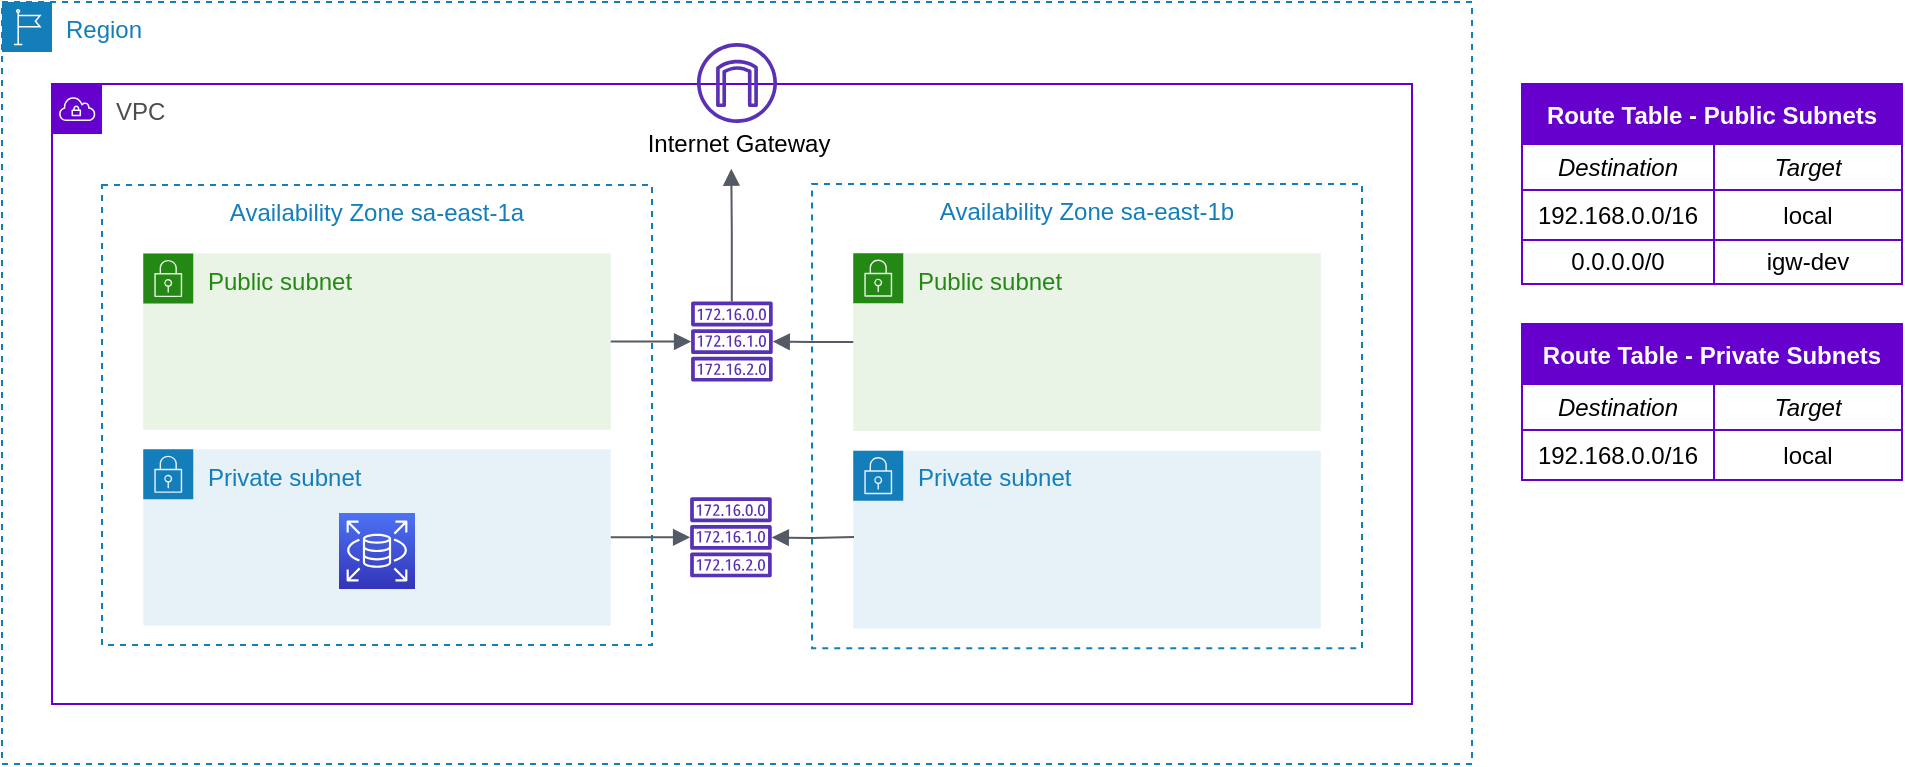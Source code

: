 <mxfile version="14.9.6" type="device"><diagram id="P8DJpKNcD8MEJkFaWDBZ" name="aws-v1"><mxGraphModel dx="2370" dy="1270" grid="1" gridSize="10" guides="1" tooltips="1" connect="1" arrows="1" fold="1" page="1" pageScale="1" pageWidth="827" pageHeight="1169" math="0" shadow="0"><root><mxCell id="0"/><mxCell id="1" parent="0"/><mxCell id="OksdAoLBLOQGTql9hAvL-27" value="Region" style="points=[[0,0],[0.25,0],[0.5,0],[0.75,0],[1,0],[1,0.25],[1,0.5],[1,0.75],[1,1],[0.75,1],[0.5,1],[0.25,1],[0,1],[0,0.75],[0,0.5],[0,0.25]];outlineConnect=0;gradientColor=none;html=1;whiteSpace=wrap;fontSize=12;fontStyle=0;shape=mxgraph.aws4.group;grIcon=mxgraph.aws4.group_region;strokeColor=#147EBA;fillColor=none;verticalAlign=top;align=left;spacingLeft=30;fontColor=#147EBA;dashed=1;" parent="1" vertex="1"><mxGeometry x="40" y="99" width="735" height="381" as="geometry"/></mxCell><mxCell id="OksdAoLBLOQGTql9hAvL-5" value="VPC" style="points=[[0,0],[0.25,0],[0.5,0],[0.75,0],[1,0],[1,0.25],[1,0.5],[1,0.75],[1,1],[0.75,1],[0.5,1],[0.25,1],[0,1],[0,0.75],[0,0.5],[0,0.25]];outlineConnect=0;gradientColor=none;html=1;whiteSpace=wrap;fontSize=12;fontStyle=0;shape=mxgraph.aws4.group;grIcon=mxgraph.aws4.group_vpc;fillColor=none;verticalAlign=top;align=left;spacingLeft=30;dashed=0;strokeColor=#6600CC;fontColor=#4D4D4D;" parent="1" vertex="1"><mxGeometry x="65" y="140" width="680" height="310" as="geometry"/></mxCell><mxCell id="OksdAoLBLOQGTql9hAvL-28" value="" style="group" parent="1" vertex="1" connectable="0"><mxGeometry x="455" y="179.5" width="275" height="240.5" as="geometry"/></mxCell><mxCell id="OksdAoLBLOQGTql9hAvL-21" value="Availability Zone sa-east-1b" style="fillColor=none;strokeColor=#147EBA;dashed=1;verticalAlign=top;fontStyle=0;fontColor=#147EBA;" parent="OksdAoLBLOQGTql9hAvL-28" vertex="1"><mxGeometry x="-10" y="10.5" width="275" height="232.118" as="geometry"/></mxCell><mxCell id="OksdAoLBLOQGTql9hAvL-22" value="Private subnet" style="points=[[0,0],[0.25,0],[0.5,0],[0.75,0],[1,0],[1,0.25],[1,0.5],[1,0.75],[1,1],[0.75,1],[0.5,1],[0.25,1],[0,1],[0,0.75],[0,0.5],[0,0.25]];outlineConnect=0;gradientColor=none;html=1;whiteSpace=wrap;fontSize=12;fontStyle=0;shape=mxgraph.aws4.group;grIcon=mxgraph.aws4.group_security_group;grStroke=0;strokeColor=#147EBA;fillColor=#E6F2F8;verticalAlign=top;align=left;spacingLeft=30;fontColor=#147EBA;dashed=0;" parent="OksdAoLBLOQGTql9hAvL-28" vertex="1"><mxGeometry x="10.625" y="143.844" width="233.75" height="88.896" as="geometry"/></mxCell><mxCell id="OksdAoLBLOQGTql9hAvL-23" value="Public subnet" style="points=[[0,0],[0.25,0],[0.5,0],[0.75,0],[1,0],[1,0.25],[1,0.5],[1,0.75],[1,1],[0.75,1],[0.5,1],[0.25,1],[0,1],[0,0.75],[0,0.5],[0,0.25]];outlineConnect=0;gradientColor=none;html=1;whiteSpace=wrap;fontSize=12;fontStyle=0;shape=mxgraph.aws4.group;grIcon=mxgraph.aws4.group_security_group;grStroke=0;strokeColor=#248814;fillColor=#E9F3E6;verticalAlign=top;align=left;spacingLeft=30;fontColor=#248814;dashed=0;" parent="OksdAoLBLOQGTql9hAvL-28" vertex="1"><mxGeometry x="10.625" y="45.071" width="233.75" height="88.896" as="geometry"/></mxCell><mxCell id="OksdAoLBLOQGTql9hAvL-29" value="" style="group" parent="1" vertex="1" connectable="0"><mxGeometry x="90" y="190.5" width="275" height="230" as="geometry"/></mxCell><mxCell id="OksdAoLBLOQGTql9hAvL-30" value="Availability Zone sa-east-1a" style="fillColor=none;strokeColor=#147EBA;dashed=1;verticalAlign=top;fontStyle=0;fontColor=#147EBA;" parent="OksdAoLBLOQGTql9hAvL-29" vertex="1"><mxGeometry width="275" height="230.0" as="geometry"/></mxCell><mxCell id="OksdAoLBLOQGTql9hAvL-31" value="Private subnet" style="points=[[0,0],[0.25,0],[0.5,0],[0.75,0],[1,0],[1,0.25],[1,0.5],[1,0.75],[1,1],[0.75,1],[0.5,1],[0.25,1],[0,1],[0,0.75],[0,0.5],[0,0.25]];outlineConnect=0;gradientColor=none;html=1;whiteSpace=wrap;fontSize=12;fontStyle=0;shape=mxgraph.aws4.group;grIcon=mxgraph.aws4.group_security_group;grStroke=0;strokeColor=#147EBA;fillColor=#E6F2F8;verticalAlign=top;align=left;spacingLeft=30;fontColor=#147EBA;dashed=0;" parent="OksdAoLBLOQGTql9hAvL-29" vertex="1"><mxGeometry x="20.625" y="132.128" width="233.75" height="88.085" as="geometry"/></mxCell><mxCell id="OksdAoLBLOQGTql9hAvL-32" value="Public subnet" style="points=[[0,0],[0.25,0],[0.5,0],[0.75,0],[1,0],[1,0.25],[1,0.5],[1,0.75],[1,1],[0.75,1],[0.5,1],[0.25,1],[0,1],[0,0.75],[0,0.5],[0,0.25]];outlineConnect=0;gradientColor=none;html=1;whiteSpace=wrap;fontSize=12;fontStyle=0;shape=mxgraph.aws4.group;grIcon=mxgraph.aws4.group_security_group;grStroke=0;strokeColor=#248814;fillColor=#E9F3E6;verticalAlign=top;align=left;spacingLeft=30;fontColor=#248814;dashed=0;" parent="OksdAoLBLOQGTql9hAvL-29" vertex="1"><mxGeometry x="20.625" y="34.255" width="233.75" height="88.085" as="geometry"/></mxCell><mxCell id="Ju__JLf06nx8l6dDJoIz-4" value="" style="points=[[0,0,0],[0.25,0,0],[0.5,0,0],[0.75,0,0],[1,0,0],[0,1,0],[0.25,1,0],[0.5,1,0],[0.75,1,0],[1,1,0],[0,0.25,0],[0,0.5,0],[0,0.75,0],[1,0.25,0],[1,0.5,0],[1,0.75,0]];outlineConnect=0;fontColor=#232F3E;gradientColor=#4D72F3;gradientDirection=north;fillColor=#3334B9;strokeColor=#ffffff;dashed=0;verticalLabelPosition=bottom;verticalAlign=top;align=center;html=1;fontSize=12;fontStyle=0;aspect=fixed;shape=mxgraph.aws4.resourceIcon;resIcon=mxgraph.aws4.rds;" parent="OksdAoLBLOQGTql9hAvL-29" vertex="1"><mxGeometry x="118.5" y="164" width="38" height="38" as="geometry"/></mxCell><mxCell id="OksdAoLBLOQGTql9hAvL-34" value="" style="outlineConnect=0;fontColor=#232F3E;gradientColor=none;fillColor=#5A30B5;strokeColor=none;dashed=0;verticalLabelPosition=bottom;verticalAlign=top;align=center;html=1;fontSize=12;fontStyle=0;aspect=fixed;pointerEvents=1;shape=mxgraph.aws4.internet_gateway;" parent="1" vertex="1"><mxGeometry x="387.5" y="119.5" width="40" height="40" as="geometry"/></mxCell><mxCell id="OksdAoLBLOQGTql9hAvL-42" value="Route Table - Public Subnets" style="shape=table;startSize=30;container=1;collapsible=0;childLayout=tableLayout;fontStyle=1;align=center;pointerEvents=1;strokeColor=#6600CC;fontColor=#FFFFFF;fillColor=#6600CC;" parent="1" vertex="1"><mxGeometry x="800" y="140" width="190" height="100" as="geometry"/></mxCell><mxCell id="OksdAoLBLOQGTql9hAvL-43" value="" style="shape=partialRectangle;html=1;whiteSpace=wrap;collapsible=0;dropTarget=0;pointerEvents=0;fillColor=none;top=0;left=0;bottom=0;right=0;points=[[0,0.5],[1,0.5]];portConstraint=eastwest;" parent="OksdAoLBLOQGTql9hAvL-42" vertex="1"><mxGeometry y="30" width="190" height="23" as="geometry"/></mxCell><mxCell id="OksdAoLBLOQGTql9hAvL-44" value="&lt;i&gt;Destination&lt;/i&gt;" style="shape=partialRectangle;html=1;whiteSpace=wrap;connectable=0;fillColor=none;top=0;left=0;bottom=0;right=0;overflow=hidden;pointerEvents=1;" parent="OksdAoLBLOQGTql9hAvL-43" vertex="1"><mxGeometry width="96" height="23" as="geometry"/></mxCell><mxCell id="OksdAoLBLOQGTql9hAvL-45" value="&lt;i&gt;Target&lt;/i&gt;" style="shape=partialRectangle;html=1;whiteSpace=wrap;connectable=0;fillColor=none;top=0;left=0;bottom=0;right=0;overflow=hidden;pointerEvents=1;" parent="OksdAoLBLOQGTql9hAvL-43" vertex="1"><mxGeometry x="96" width="94" height="23" as="geometry"/></mxCell><mxCell id="OksdAoLBLOQGTql9hAvL-47" value="" style="shape=partialRectangle;html=1;whiteSpace=wrap;collapsible=0;dropTarget=0;pointerEvents=0;fillColor=none;top=0;left=0;bottom=0;right=0;points=[[0,0.5],[1,0.5]];portConstraint=eastwest;" parent="OksdAoLBLOQGTql9hAvL-42" vertex="1"><mxGeometry y="53" width="190" height="25" as="geometry"/></mxCell><mxCell id="OksdAoLBLOQGTql9hAvL-48" value="192.168.0.0/16" style="shape=partialRectangle;html=1;whiteSpace=wrap;connectable=0;fillColor=none;top=0;left=0;bottom=0;right=0;overflow=hidden;pointerEvents=1;" parent="OksdAoLBLOQGTql9hAvL-47" vertex="1"><mxGeometry width="96" height="25" as="geometry"/></mxCell><mxCell id="OksdAoLBLOQGTql9hAvL-49" value="local" style="shape=partialRectangle;html=1;whiteSpace=wrap;connectable=0;fillColor=none;top=0;left=0;bottom=0;right=0;overflow=hidden;pointerEvents=1;" parent="OksdAoLBLOQGTql9hAvL-47" vertex="1"><mxGeometry x="96" width="94" height="25" as="geometry"/></mxCell><mxCell id="OksdAoLBLOQGTql9hAvL-51" value="" style="shape=partialRectangle;html=1;whiteSpace=wrap;collapsible=0;dropTarget=0;pointerEvents=0;fillColor=none;top=0;left=0;bottom=0;right=0;points=[[0,0.5],[1,0.5]];portConstraint=eastwest;" parent="OksdAoLBLOQGTql9hAvL-42" vertex="1"><mxGeometry y="78" width="190" height="22" as="geometry"/></mxCell><mxCell id="OksdAoLBLOQGTql9hAvL-52" value="0.0.0.0/0" style="shape=partialRectangle;html=1;whiteSpace=wrap;connectable=0;fillColor=none;top=0;left=0;bottom=0;right=0;overflow=hidden;pointerEvents=1;" parent="OksdAoLBLOQGTql9hAvL-51" vertex="1"><mxGeometry width="96" height="22" as="geometry"/></mxCell><mxCell id="OksdAoLBLOQGTql9hAvL-53" value="igw-dev" style="shape=partialRectangle;html=1;whiteSpace=wrap;connectable=0;fillColor=none;top=0;left=0;bottom=0;right=0;overflow=hidden;pointerEvents=1;" parent="OksdAoLBLOQGTql9hAvL-51" vertex="1"><mxGeometry x="96" width="94" height="22" as="geometry"/></mxCell><mxCell id="OksdAoLBLOQGTql9hAvL-55" value="Route Table - Private Subnets" style="shape=table;startSize=30;container=1;collapsible=0;childLayout=tableLayout;fontStyle=1;align=center;pointerEvents=1;strokeColor=#6600CC;fontColor=#FFFFFF;fillColor=#6600CC;" parent="1" vertex="1"><mxGeometry x="800" y="260" width="190" height="78" as="geometry"/></mxCell><mxCell id="OksdAoLBLOQGTql9hAvL-56" value="" style="shape=partialRectangle;html=1;whiteSpace=wrap;collapsible=0;dropTarget=0;pointerEvents=0;fillColor=none;top=0;left=0;bottom=0;right=0;points=[[0,0.5],[1,0.5]];portConstraint=eastwest;" parent="OksdAoLBLOQGTql9hAvL-55" vertex="1"><mxGeometry y="30" width="190" height="23" as="geometry"/></mxCell><mxCell id="OksdAoLBLOQGTql9hAvL-57" value="&lt;i&gt;Destination&lt;/i&gt;" style="shape=partialRectangle;html=1;whiteSpace=wrap;connectable=0;fillColor=none;top=0;left=0;bottom=0;right=0;overflow=hidden;pointerEvents=1;" parent="OksdAoLBLOQGTql9hAvL-56" vertex="1"><mxGeometry width="96" height="23" as="geometry"/></mxCell><mxCell id="OksdAoLBLOQGTql9hAvL-58" value="&lt;i&gt;Target&lt;/i&gt;" style="shape=partialRectangle;html=1;whiteSpace=wrap;connectable=0;fillColor=none;top=0;left=0;bottom=0;right=0;overflow=hidden;pointerEvents=1;" parent="OksdAoLBLOQGTql9hAvL-56" vertex="1"><mxGeometry x="96" width="94" height="23" as="geometry"/></mxCell><mxCell id="OksdAoLBLOQGTql9hAvL-59" value="" style="shape=partialRectangle;html=1;whiteSpace=wrap;collapsible=0;dropTarget=0;pointerEvents=0;fillColor=none;top=0;left=0;bottom=0;right=0;points=[[0,0.5],[1,0.5]];portConstraint=eastwest;" parent="OksdAoLBLOQGTql9hAvL-55" vertex="1"><mxGeometry y="53" width="190" height="25" as="geometry"/></mxCell><mxCell id="OksdAoLBLOQGTql9hAvL-60" value="192.168.0.0/16" style="shape=partialRectangle;html=1;whiteSpace=wrap;connectable=0;fillColor=none;top=0;left=0;bottom=0;right=0;overflow=hidden;pointerEvents=1;" parent="OksdAoLBLOQGTql9hAvL-59" vertex="1"><mxGeometry width="96" height="25" as="geometry"/></mxCell><mxCell id="OksdAoLBLOQGTql9hAvL-61" value="local" style="shape=partialRectangle;html=1;whiteSpace=wrap;connectable=0;fillColor=none;top=0;left=0;bottom=0;right=0;overflow=hidden;pointerEvents=1;" parent="OksdAoLBLOQGTql9hAvL-59" vertex="1"><mxGeometry x="96" width="94" height="25" as="geometry"/></mxCell><mxCell id="Ij_D2ULq-BvZ3S6Cjp2F-1" value="" style="outlineConnect=0;fontColor=#232F3E;gradientColor=none;fillColor=#5A30B5;strokeColor=none;dashed=0;verticalLabelPosition=bottom;verticalAlign=top;align=center;html=1;fontSize=12;fontStyle=0;aspect=fixed;pointerEvents=1;shape=mxgraph.aws4.route_table;" parent="1" vertex="1"><mxGeometry x="384.43" y="248.8" width="41.05" height="40" as="geometry"/></mxCell><mxCell id="Ij_D2ULq-BvZ3S6Cjp2F-3" value="" style="edgeStyle=orthogonalEdgeStyle;html=1;endArrow=block;elbow=vertical;startArrow=none;endFill=1;strokeColor=#545B64;rounded=0;exitX=1;exitY=0.5;exitDx=0;exitDy=0;" parent="1" source="OksdAoLBLOQGTql9hAvL-32" target="Ij_D2ULq-BvZ3S6Cjp2F-1" edge="1"><mxGeometry width="100" relative="1" as="geometry"><mxPoint x="315" y="260.5" as="sourcePoint"/><mxPoint x="415" y="260.5" as="targetPoint"/></mxGeometry></mxCell><mxCell id="Ij_D2ULq-BvZ3S6Cjp2F-4" value="" style="edgeStyle=orthogonalEdgeStyle;html=1;endArrow=block;elbow=vertical;startArrow=none;endFill=1;strokeColor=#545B64;rounded=0;exitX=0;exitY=0.5;exitDx=0;exitDy=0;" parent="1" source="OksdAoLBLOQGTql9hAvL-23" target="Ij_D2ULq-BvZ3S6Cjp2F-1" edge="1"><mxGeometry width="100" relative="1" as="geometry"><mxPoint x="354.375" y="261.777" as="sourcePoint"/><mxPoint x="394.057" y="261.777" as="targetPoint"/></mxGeometry></mxCell><mxCell id="Ij_D2ULq-BvZ3S6Cjp2F-6" value="" style="outlineConnect=0;fontColor=#232F3E;gradientColor=none;fillColor=#5A30B5;strokeColor=none;dashed=0;verticalLabelPosition=bottom;verticalAlign=top;align=center;html=1;fontSize=12;fontStyle=0;aspect=fixed;pointerEvents=1;shape=mxgraph.aws4.route_table;" parent="1" vertex="1"><mxGeometry x="383.95" y="346.67" width="41.05" height="40" as="geometry"/></mxCell><mxCell id="Ij_D2ULq-BvZ3S6Cjp2F-7" value="" style="edgeStyle=orthogonalEdgeStyle;html=1;endArrow=block;elbow=vertical;startArrow=none;endFill=1;strokeColor=#545B64;rounded=0;exitX=1;exitY=0.5;exitDx=0;exitDy=0;" parent="1" source="OksdAoLBLOQGTql9hAvL-31" target="Ij_D2ULq-BvZ3S6Cjp2F-6" edge="1"><mxGeometry width="100" relative="1" as="geometry"><mxPoint x="343.855" y="330.497" as="sourcePoint"/><mxPoint x="414.48" y="339.22" as="targetPoint"/></mxGeometry></mxCell><mxCell id="Ij_D2ULq-BvZ3S6Cjp2F-8" value="" style="edgeStyle=orthogonalEdgeStyle;html=1;endArrow=block;elbow=vertical;startArrow=none;endFill=1;strokeColor=#545B64;rounded=0;" parent="1" target="Ij_D2ULq-BvZ3S6Cjp2F-6" edge="1"><mxGeometry width="100" relative="1" as="geometry"><mxPoint x="466" y="366.5" as="sourcePoint"/><mxPoint x="393.537" y="340.497" as="targetPoint"/></mxGeometry></mxCell><mxCell id="Ij_D2ULq-BvZ3S6Cjp2F-9" value="" style="edgeStyle=orthogonalEdgeStyle;html=1;endArrow=block;elbow=vertical;startArrow=none;endFill=1;strokeColor=#545B64;rounded=0;entryX=0.474;entryY=1.142;entryDx=0;entryDy=0;entryPerimeter=0;" parent="1" source="Ij_D2ULq-BvZ3S6Cjp2F-1" target="Ij_D2ULq-BvZ3S6Cjp2F-10" edge="1"><mxGeometry width="100" relative="1" as="geometry"><mxPoint x="475.625" y="261.277" as="sourcePoint"/><mxPoint x="405.29" y="193.2" as="targetPoint"/></mxGeometry></mxCell><mxCell id="Ij_D2ULq-BvZ3S6Cjp2F-10" value="Internet Gateway" style="text;html=1;align=center;verticalAlign=middle;resizable=0;points=[];autosize=1;strokeColor=none;" parent="1" vertex="1"><mxGeometry x="352.5" y="159.5" width="110" height="20" as="geometry"/></mxCell></root></mxGraphModel></diagram></mxfile>